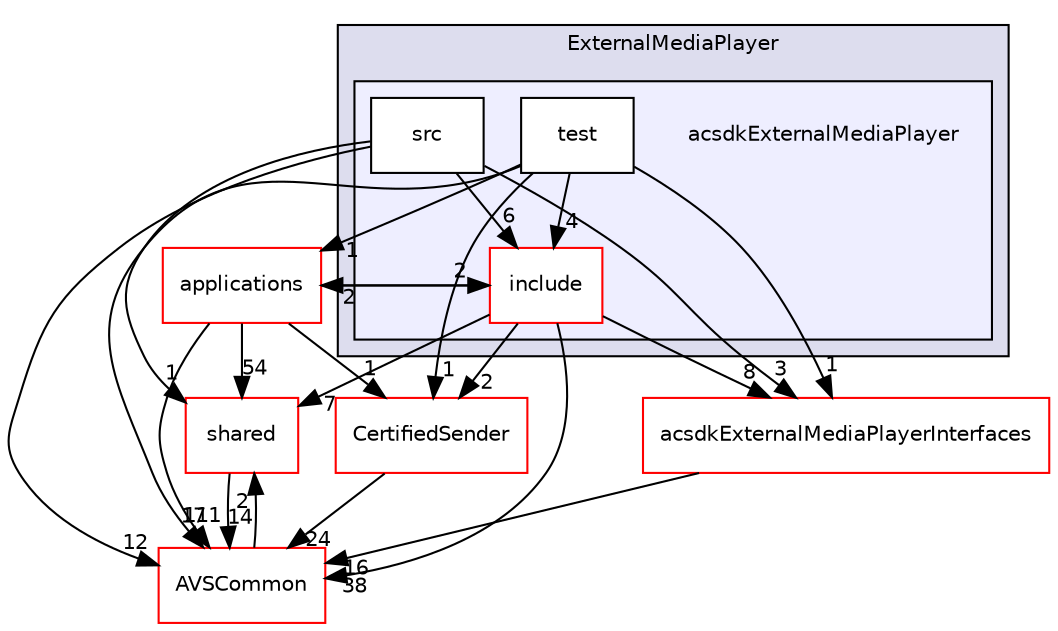 digraph "/workplace/avs-device-sdk/capabilities/ExternalMediaPlayer/acsdkExternalMediaPlayer" {
  compound=true
  node [ fontsize="10", fontname="Helvetica"];
  edge [ labelfontsize="10", labelfontname="Helvetica"];
  subgraph clusterdir_729c1b4d96f1a026ff97d948c472c484 {
    graph [ bgcolor="#ddddee", pencolor="black", label="ExternalMediaPlayer" fontname="Helvetica", fontsize="10", URL="dir_729c1b4d96f1a026ff97d948c472c484.html"]
  subgraph clusterdir_a328dbaf52b46f56ba81d00ea3e009a8 {
    graph [ bgcolor="#eeeeff", pencolor="black", label="" URL="dir_a328dbaf52b46f56ba81d00ea3e009a8.html"];
    dir_a328dbaf52b46f56ba81d00ea3e009a8 [shape=plaintext label="acsdkExternalMediaPlayer"];
    dir_e695385292de98b10e97d2488623840a [shape=box label="include" color="red" fillcolor="white" style="filled" URL="dir_e695385292de98b10e97d2488623840a.html"];
    dir_72877713421ce2354c033bfc14917011 [shape=box label="src" color="black" fillcolor="white" style="filled" URL="dir_72877713421ce2354c033bfc14917011.html"];
    dir_82321b07dcefe8b4e0528095ef1dcfc3 [shape=box label="test" color="black" fillcolor="white" style="filled" URL="dir_82321b07dcefe8b4e0528095ef1dcfc3.html"];
  }
  }
  dir_9982052f7ce695d12571567315b2fafa [shape=box label="shared" fillcolor="white" style="filled" color="red" URL="dir_9982052f7ce695d12571567315b2fafa.html"];
  dir_a6e4fee11f07c3b70486e88fe92cbbdc [shape=box label="applications" fillcolor="white" style="filled" color="red" URL="dir_a6e4fee11f07c3b70486e88fe92cbbdc.html"];
  dir_cf27311ab9f4263eef70b28364b95692 [shape=box label="CertifiedSender" fillcolor="white" style="filled" color="red" URL="dir_cf27311ab9f4263eef70b28364b95692.html"];
  dir_13e65effb2bde530b17b3d5eefcd0266 [shape=box label="AVSCommon" fillcolor="white" style="filled" color="red" URL="dir_13e65effb2bde530b17b3d5eefcd0266.html"];
  dir_d8988251c9e16168886561cb4894c3d7 [shape=box label="acsdkExternalMediaPlayerInterfaces" fillcolor="white" style="filled" color="red" URL="dir_d8988251c9e16168886561cb4894c3d7.html"];
  dir_9982052f7ce695d12571567315b2fafa->dir_13e65effb2bde530b17b3d5eefcd0266 [headlabel="14", labeldistance=1.5 headhref="dir_000549_000017.html"];
  dir_72877713421ce2354c033bfc14917011->dir_9982052f7ce695d12571567315b2fafa [headlabel="1", labeldistance=1.5 headhref="dir_000302_000549.html"];
  dir_72877713421ce2354c033bfc14917011->dir_13e65effb2bde530b17b3d5eefcd0266 [headlabel="12", labeldistance=1.5 headhref="dir_000302_000017.html"];
  dir_72877713421ce2354c033bfc14917011->dir_e695385292de98b10e97d2488623840a [headlabel="6", labeldistance=1.5 headhref="dir_000302_000300.html"];
  dir_72877713421ce2354c033bfc14917011->dir_d8988251c9e16168886561cb4894c3d7 [headlabel="3", labeldistance=1.5 headhref="dir_000302_000304.html"];
  dir_a6e4fee11f07c3b70486e88fe92cbbdc->dir_9982052f7ce695d12571567315b2fafa [headlabel="54", labeldistance=1.5 headhref="dir_000028_000549.html"];
  dir_a6e4fee11f07c3b70486e88fe92cbbdc->dir_cf27311ab9f4263eef70b28364b95692 [headlabel="1", labeldistance=1.5 headhref="dir_000028_000415.html"];
  dir_a6e4fee11f07c3b70486e88fe92cbbdc->dir_13e65effb2bde530b17b3d5eefcd0266 [headlabel="111", labeldistance=1.5 headhref="dir_000028_000017.html"];
  dir_a6e4fee11f07c3b70486e88fe92cbbdc->dir_e695385292de98b10e97d2488623840a [headlabel="2", labeldistance=1.5 headhref="dir_000028_000300.html"];
  dir_cf27311ab9f4263eef70b28364b95692->dir_13e65effb2bde530b17b3d5eefcd0266 [headlabel="24", labeldistance=1.5 headhref="dir_000415_000017.html"];
  dir_13e65effb2bde530b17b3d5eefcd0266->dir_9982052f7ce695d12571567315b2fafa [headlabel="2", labeldistance=1.5 headhref="dir_000017_000549.html"];
  dir_82321b07dcefe8b4e0528095ef1dcfc3->dir_a6e4fee11f07c3b70486e88fe92cbbdc [headlabel="1", labeldistance=1.5 headhref="dir_000303_000028.html"];
  dir_82321b07dcefe8b4e0528095ef1dcfc3->dir_cf27311ab9f4263eef70b28364b95692 [headlabel="1", labeldistance=1.5 headhref="dir_000303_000415.html"];
  dir_82321b07dcefe8b4e0528095ef1dcfc3->dir_13e65effb2bde530b17b3d5eefcd0266 [headlabel="17", labeldistance=1.5 headhref="dir_000303_000017.html"];
  dir_82321b07dcefe8b4e0528095ef1dcfc3->dir_e695385292de98b10e97d2488623840a [headlabel="4", labeldistance=1.5 headhref="dir_000303_000300.html"];
  dir_82321b07dcefe8b4e0528095ef1dcfc3->dir_d8988251c9e16168886561cb4894c3d7 [headlabel="1", labeldistance=1.5 headhref="dir_000303_000304.html"];
  dir_e695385292de98b10e97d2488623840a->dir_9982052f7ce695d12571567315b2fafa [headlabel="7", labeldistance=1.5 headhref="dir_000300_000549.html"];
  dir_e695385292de98b10e97d2488623840a->dir_a6e4fee11f07c3b70486e88fe92cbbdc [headlabel="2", labeldistance=1.5 headhref="dir_000300_000028.html"];
  dir_e695385292de98b10e97d2488623840a->dir_cf27311ab9f4263eef70b28364b95692 [headlabel="2", labeldistance=1.5 headhref="dir_000300_000415.html"];
  dir_e695385292de98b10e97d2488623840a->dir_13e65effb2bde530b17b3d5eefcd0266 [headlabel="38", labeldistance=1.5 headhref="dir_000300_000017.html"];
  dir_e695385292de98b10e97d2488623840a->dir_d8988251c9e16168886561cb4894c3d7 [headlabel="8", labeldistance=1.5 headhref="dir_000300_000304.html"];
  dir_d8988251c9e16168886561cb4894c3d7->dir_13e65effb2bde530b17b3d5eefcd0266 [headlabel="16", labeldistance=1.5 headhref="dir_000304_000017.html"];
}
